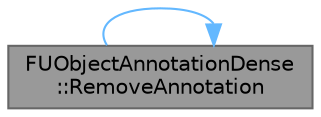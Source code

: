 digraph "FUObjectAnnotationDense::RemoveAnnotation"
{
 // INTERACTIVE_SVG=YES
 // LATEX_PDF_SIZE
  bgcolor="transparent";
  edge [fontname=Helvetica,fontsize=10,labelfontname=Helvetica,labelfontsize=10];
  node [fontname=Helvetica,fontsize=10,shape=box,height=0.2,width=0.4];
  rankdir="LR";
  Node1 [id="Node000001",label="FUObjectAnnotationDense\l::RemoveAnnotation",height=0.2,width=0.4,color="gray40", fillcolor="grey60", style="filled", fontcolor="black",tooltip="Removes an annotation from the annotation list."];
  Node1 -> Node1 [id="edge1_Node000001_Node000001",color="steelblue1",style="solid",tooltip=" "];
}
